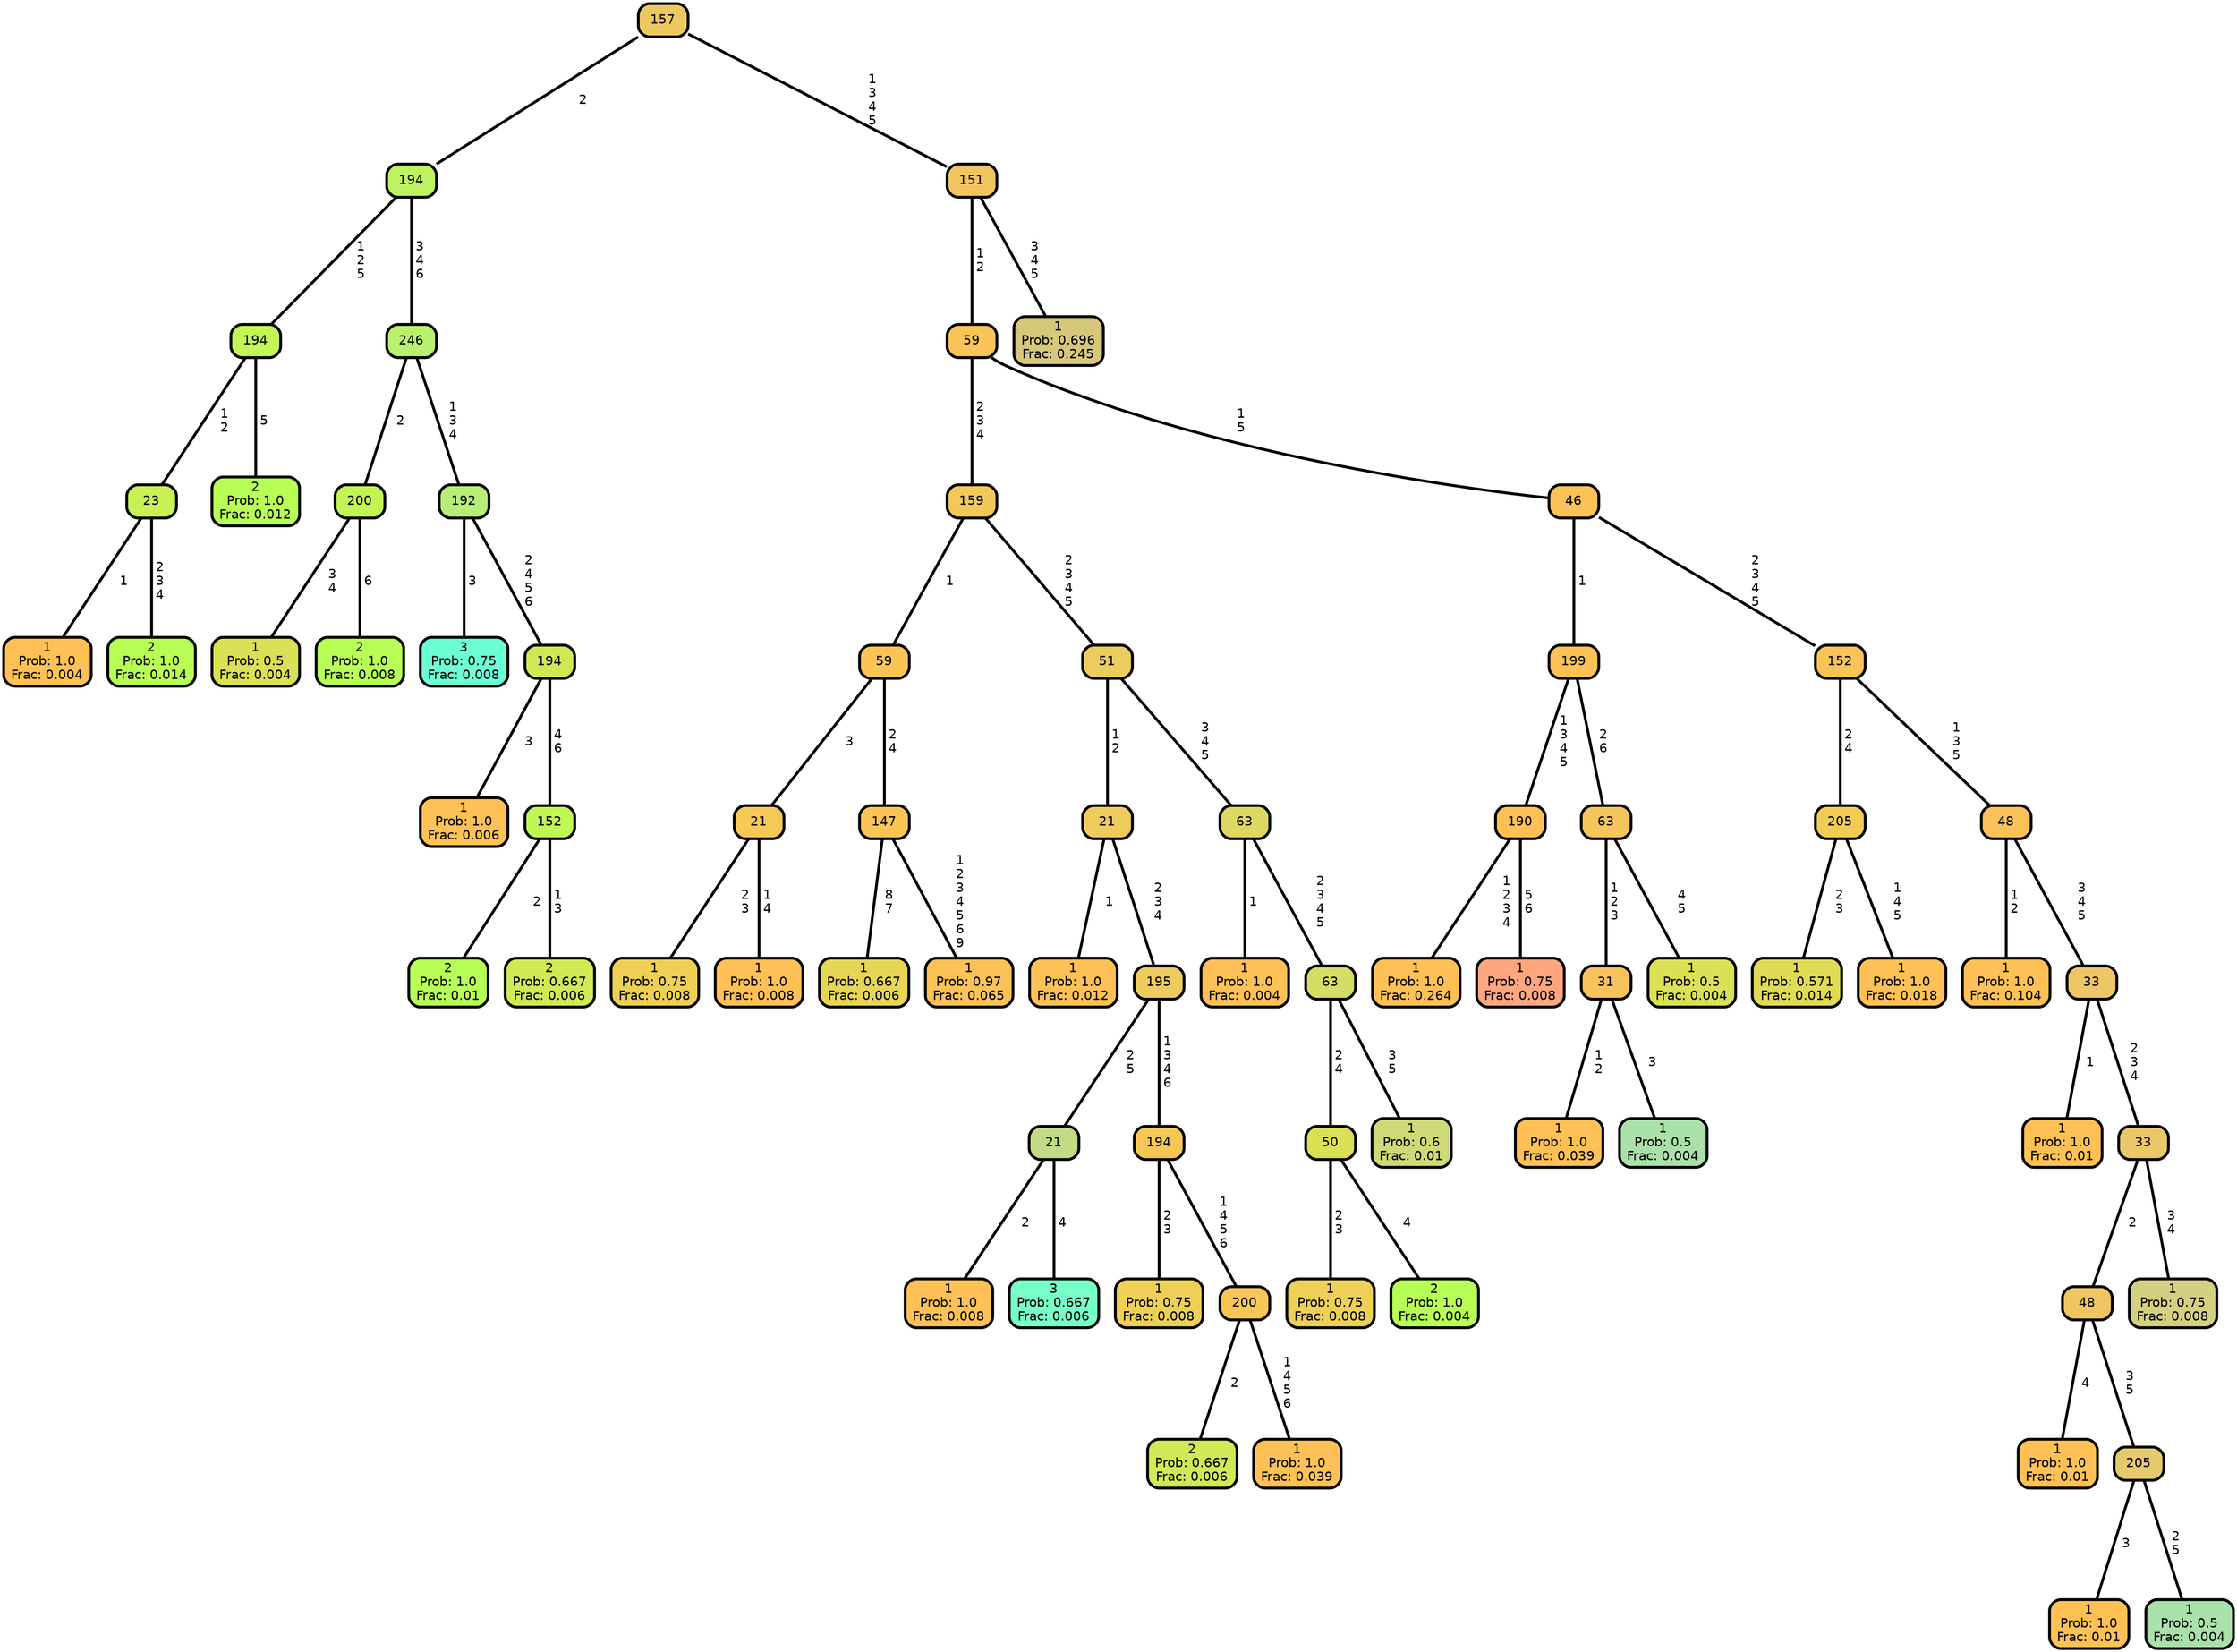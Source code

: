 graph Tree {
node [shape=box, style="filled, rounded",color="black",penwidth="3",fontcolor="black",                 fontname=helvetica] ;
graph [ranksep="0 equally", splines=straight,                 bgcolor=transparent, dpi=200] ;
edge [fontname=helvetica, color=black] ;
0 [label="1
Prob: 1.0
Frac: 0.004", fillcolor="#ffc155"] ;
1 [label="23", fillcolor="#c7f155"] ;
2 [label="2
Prob: 1.0
Frac: 0.014", fillcolor="#b8ff55"] ;
3 [label="194", fillcolor="#c1f655"] ;
4 [label="2
Prob: 1.0
Frac: 0.012", fillcolor="#b8ff55"] ;
5 [label="194", fillcolor="#bdf263"] ;
6 [label="1
Prob: 0.5
Frac: 0.004", fillcolor="#dbe055"] ;
7 [label="200", fillcolor="#c3f455"] ;
8 [label="2
Prob: 1.0
Frac: 0.008", fillcolor="#b8ff55"] ;
9 [label="246", fillcolor="#baf06d"] ;
10 [label="3
Prob: 0.75
Frac: 0.008", fillcolor="#6dffd4"] ;
11 [label="192", fillcolor="#b7ee77"] ;
12 [label="1
Prob: 1.0
Frac: 0.006", fillcolor="#ffc155"] ;
13 [label="194", fillcolor="#d1e855"] ;
14 [label="2
Prob: 1.0
Frac: 0.01", fillcolor="#b8ff55"] ;
15 [label="152", fillcolor="#c0f755"] ;
16 [label="2
Prob: 0.667
Frac: 0.006", fillcolor="#cfea55"] ;
17 [label="157", fillcolor="#ecc861"] ;
18 [label="1
Prob: 0.75
Frac: 0.008", fillcolor="#edd055"] ;
19 [label="21", fillcolor="#f6c855"] ;
20 [label="1
Prob: 1.0
Frac: 0.008", fillcolor="#ffc155"] ;
21 [label="59", fillcolor="#fac555"] ;
22 [label="1
Prob: 0.667
Frac: 0.006", fillcolor="#e7d555"] ;
23 [label="147", fillcolor="#fbc455"] ;
24 [label="1
Prob: 0.97
Frac: 0.065", fillcolor="#fcc255"] ;
25 [label="159", fillcolor="#f1c95a"] ;
26 [label="1
Prob: 1.0
Frac: 0.012", fillcolor="#ffc155"] ;
27 [label="21", fillcolor="#efca5d"] ;
28 [label="1
Prob: 1.0
Frac: 0.008", fillcolor="#ffc155"] ;
29 [label="21", fillcolor="#c4db85"] ;
30 [label="3
Prob: 0.667
Frac: 0.006", fillcolor="#76ffc6"] ;
31 [label="195", fillcolor="#eccb5f"] ;
32 [label="1
Prob: 0.75
Frac: 0.008", fillcolor="#edd055"] ;
33 [label="194", fillcolor="#f7c755"] ;
34 [label="2
Prob: 0.667
Frac: 0.006", fillcolor="#cfea55"] ;
35 [label="200", fillcolor="#f8c655"] ;
36 [label="1
Prob: 1.0
Frac: 0.039", fillcolor="#ffc155"] ;
37 [label="51", fillcolor="#eacd5e"] ;
38 [label="1
Prob: 1.0
Frac: 0.004", fillcolor="#ffc155"] ;
39 [label="63", fillcolor="#dcd862"] ;
40 [label="1
Prob: 0.75
Frac: 0.008", fillcolor="#edd055"] ;
41 [label="50", fillcolor="#dbe055"] ;
42 [label="2
Prob: 1.0
Frac: 0.004", fillcolor="#b8ff55"] ;
43 [label="63", fillcolor="#d5dd64"] ;
44 [label="1
Prob: 0.6
Frac: 0.01", fillcolor="#ced977"] ;
45 [label="59", fillcolor="#f9c458"] ;
46 [label="1
Prob: 1.0
Frac: 0.264", fillcolor="#ffc155"] ;
47 [label="190", fillcolor="#ffc056"] ;
48 [label="1
Prob: 0.75
Frac: 0.008", fillcolor="#ffa67f"] ;
49 [label="199", fillcolor="#fdc157"] ;
50 [label="1
Prob: 1.0
Frac: 0.039", fillcolor="#ffc155"] ;
51 [label="31", fillcolor="#f7c35c"] ;
52 [label="1
Prob: 0.5
Frac: 0.004", fillcolor="#aae0aa"] ;
53 [label="63", fillcolor="#f4c65c"] ;
54 [label="1
Prob: 0.5
Frac: 0.004", fillcolor="#dbe055"] ;
55 [label="46", fillcolor="#fbc257"] ;
56 [label="1
Prob: 0.571
Frac: 0.014", fillcolor="#e0db55"] ;
57 [label="205", fillcolor="#f1cc55"] ;
58 [label="1
Prob: 1.0
Frac: 0.018", fillcolor="#ffc155"] ;
59 [label="152", fillcolor="#f8c458"] ;
60 [label="1
Prob: 1.0
Frac: 0.104", fillcolor="#ffc155"] ;
61 [label="48", fillcolor="#fac259"] ;
62 [label="1
Prob: 1.0
Frac: 0.01", fillcolor="#ffc155"] ;
63 [label="33", fillcolor="#eec665"] ;
64 [label="1
Prob: 1.0
Frac: 0.01", fillcolor="#ffc155"] ;
65 [label="48", fillcolor="#f0c663"] ;
66 [label="1
Prob: 1.0
Frac: 0.01", fillcolor="#ffc155"] ;
67 [label="205", fillcolor="#e6c96d"] ;
68 [label="1
Prob: 0.5
Frac: 0.004", fillcolor="#aae0aa"] ;
69 [label="33", fillcolor="#e9c86a"] ;
70 [label="1
Prob: 0.75
Frac: 0.008", fillcolor="#d4d07f"] ;
71 [label="151", fillcolor="#f0c561"] ;
72 [label="1
Prob: 0.696
Frac: 0.245", fillcolor="#d7c77b"] ;
1 -- 0 [label=" 1",penwidth=3] ;
1 -- 2 [label=" 2\n 3\n 4",penwidth=3] ;
3 -- 1 [label=" 1\n 2",penwidth=3] ;
3 -- 4 [label=" 5",penwidth=3] ;
5 -- 3 [label=" 1\n 2\n 5",penwidth=3] ;
5 -- 9 [label=" 3\n 4\n 6",penwidth=3] ;
7 -- 6 [label=" 3\n 4",penwidth=3] ;
7 -- 8 [label=" 6",penwidth=3] ;
9 -- 7 [label=" 2",penwidth=3] ;
9 -- 11 [label=" 1\n 3\n 4",penwidth=3] ;
11 -- 10 [label=" 3",penwidth=3] ;
11 -- 13 [label=" 2\n 4\n 5\n 6",penwidth=3] ;
13 -- 12 [label=" 3",penwidth=3] ;
13 -- 15 [label=" 4\n 6",penwidth=3] ;
15 -- 14 [label=" 2",penwidth=3] ;
15 -- 16 [label=" 1\n 3",penwidth=3] ;
17 -- 5 [label=" 2",penwidth=3] ;
17 -- 71 [label=" 1\n 3\n 4\n 5",penwidth=3] ;
19 -- 18 [label=" 2\n 3",penwidth=3] ;
19 -- 20 [label=" 1\n 4",penwidth=3] ;
21 -- 19 [label=" 3",penwidth=3] ;
21 -- 23 [label=" 2\n 4",penwidth=3] ;
23 -- 22 [label=" 8\n 7",penwidth=3] ;
23 -- 24 [label=" 1\n 2\n 3\n 4\n 5\n 6\n 9",penwidth=3] ;
25 -- 21 [label=" 1",penwidth=3] ;
25 -- 37 [label=" 2\n 3\n 4\n 5",penwidth=3] ;
27 -- 26 [label=" 1",penwidth=3] ;
27 -- 31 [label=" 2\n 3\n 4",penwidth=3] ;
29 -- 28 [label=" 2",penwidth=3] ;
29 -- 30 [label=" 4",penwidth=3] ;
31 -- 29 [label=" 2\n 5",penwidth=3] ;
31 -- 33 [label=" 1\n 3\n 4\n 6",penwidth=3] ;
33 -- 32 [label=" 2\n 3",penwidth=3] ;
33 -- 35 [label=" 1\n 4\n 5\n 6",penwidth=3] ;
35 -- 34 [label=" 2",penwidth=3] ;
35 -- 36 [label=" 1\n 4\n 5\n 6",penwidth=3] ;
37 -- 27 [label=" 1\n 2",penwidth=3] ;
37 -- 39 [label=" 3\n 4\n 5",penwidth=3] ;
39 -- 38 [label=" 1",penwidth=3] ;
39 -- 43 [label=" 2\n 3\n 4\n 5",penwidth=3] ;
41 -- 40 [label=" 2\n 3",penwidth=3] ;
41 -- 42 [label=" 4",penwidth=3] ;
43 -- 41 [label=" 2\n 4",penwidth=3] ;
43 -- 44 [label=" 3\n 5",penwidth=3] ;
45 -- 25 [label=" 2\n 3\n 4",penwidth=3] ;
45 -- 55 [label=" 1\n 5",penwidth=3] ;
47 -- 46 [label=" 1\n 2\n 3\n 4",penwidth=3] ;
47 -- 48 [label=" 5\n 6",penwidth=3] ;
49 -- 47 [label=" 1\n 3\n 4\n 5",penwidth=3] ;
49 -- 53 [label=" 2\n 6",penwidth=3] ;
51 -- 50 [label=" 1\n 2",penwidth=3] ;
51 -- 52 [label=" 3",penwidth=3] ;
53 -- 51 [label=" 1\n 2\n 3",penwidth=3] ;
53 -- 54 [label=" 4\n 5",penwidth=3] ;
55 -- 49 [label=" 1",penwidth=3] ;
55 -- 59 [label=" 2\n 3\n 4\n 5",penwidth=3] ;
57 -- 56 [label=" 2\n 3",penwidth=3] ;
57 -- 58 [label=" 1\n 4\n 5",penwidth=3] ;
59 -- 57 [label=" 2\n 4",penwidth=3] ;
59 -- 61 [label=" 1\n 3\n 5",penwidth=3] ;
61 -- 60 [label=" 1\n 2",penwidth=3] ;
61 -- 63 [label=" 3\n 4\n 5",penwidth=3] ;
63 -- 62 [label=" 1",penwidth=3] ;
63 -- 69 [label=" 2\n 3\n 4",penwidth=3] ;
65 -- 64 [label=" 4",penwidth=3] ;
65 -- 67 [label=" 3\n 5",penwidth=3] ;
67 -- 66 [label=" 3",penwidth=3] ;
67 -- 68 [label=" 2\n 5",penwidth=3] ;
69 -- 65 [label=" 2",penwidth=3] ;
69 -- 70 [label=" 3\n 4",penwidth=3] ;
71 -- 45 [label=" 1\n 2",penwidth=3] ;
71 -- 72 [label=" 3\n 4\n 5",penwidth=3] ;
{rank = same;}}